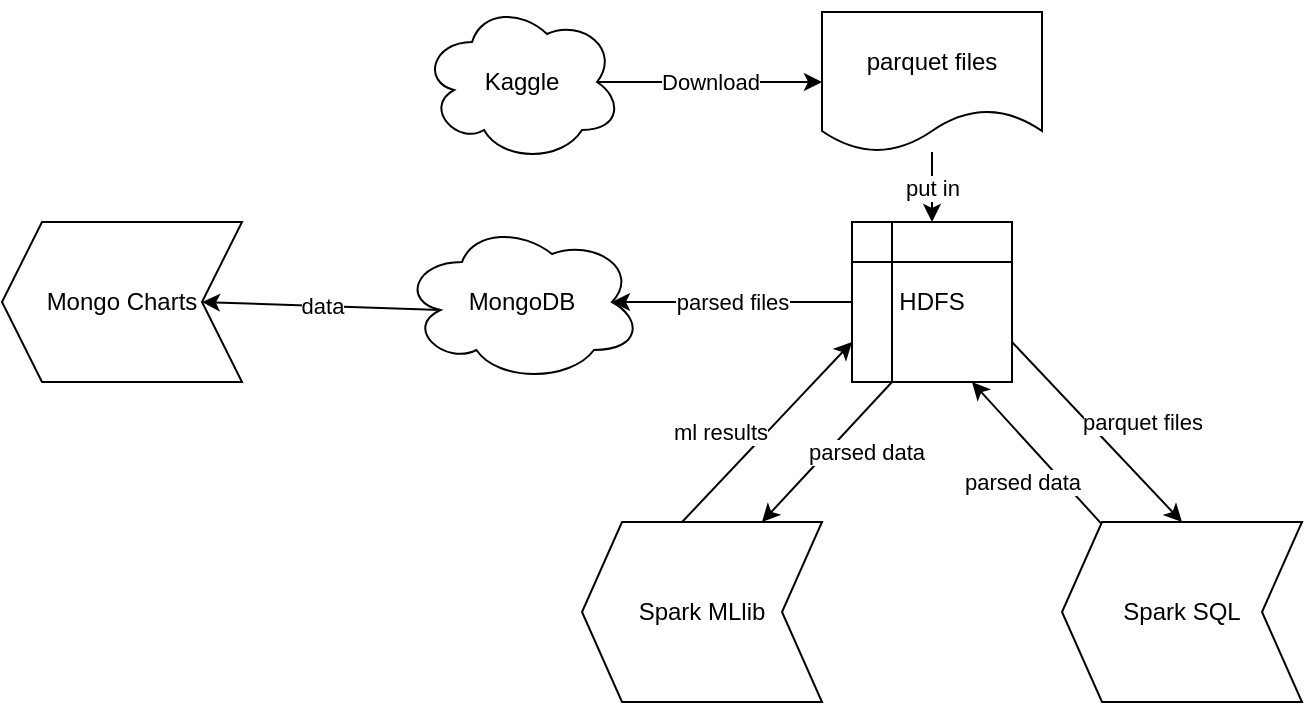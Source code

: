 <mxfile>
    <diagram id="ckF_yRP-cOF9sP-n1kTB" name="Page-1">
        <mxGraphModel dx="2492" dy="695" grid="1" gridSize="10" guides="1" tooltips="1" connect="1" arrows="1" fold="1" page="1" pageScale="1" pageWidth="850" pageHeight="1100" math="0" shadow="0">
            <root>
                <mxCell id="0"/>
                <mxCell id="1" parent="0"/>
                <mxCell id="2" value="Kaggle" style="ellipse;shape=cloud;whiteSpace=wrap;html=1;" parent="1" vertex="1">
                    <mxGeometry x="100" y="10" width="100" height="80" as="geometry"/>
                </mxCell>
                <mxCell id="3" value="Download" style="endArrow=classic;html=1;exitX=0.875;exitY=0.5;exitDx=0;exitDy=0;exitPerimeter=0;entryX=0;entryY=0.5;entryDx=0;entryDy=0;" parent="1" source="2" target="4" edge="1">
                    <mxGeometry width="50" height="50" relative="1" as="geometry">
                        <mxPoint x="680" y="270" as="sourcePoint"/>
                        <mxPoint x="190" y="50" as="targetPoint"/>
                    </mxGeometry>
                </mxCell>
                <mxCell id="4" value="parquet files" style="shape=document;whiteSpace=wrap;html=1;boundedLbl=1;" parent="1" vertex="1">
                    <mxGeometry x="300" y="15" width="110" height="70" as="geometry"/>
                </mxCell>
                <mxCell id="6" value="put in" style="endArrow=classic;html=1;entryX=0.5;entryY=0;entryDx=0;entryDy=0;" parent="1" target="20" edge="1" source="4">
                    <mxGeometry width="50" height="50" relative="1" as="geometry">
                        <mxPoint x="460" y="89.5" as="sourcePoint"/>
                        <mxPoint x="320" y="130" as="targetPoint"/>
                    </mxGeometry>
                </mxCell>
                <mxCell id="22" value="ml results" style="edgeStyle=none;html=1;entryX=0;entryY=0.75;entryDx=0;entryDy=0;exitX=0.583;exitY=1;exitDx=0;exitDy=0;exitPerimeter=0;" parent="1" source="23" target="20" edge="1">
                    <mxGeometry x="-0.275" y="17" relative="1" as="geometry">
                        <mxPoint x="250" y="260" as="sourcePoint"/>
                        <Array as="points"/>
                        <mxPoint x="310" y="200" as="targetPoint"/>
                        <mxPoint y="-1" as="offset"/>
                    </mxGeometry>
                </mxCell>
                <mxCell id="13" value="MongoDB" style="ellipse;shape=cloud;whiteSpace=wrap;html=1;" parent="1" vertex="1">
                    <mxGeometry x="90" y="120" width="120" height="80" as="geometry"/>
                </mxCell>
                <mxCell id="14" value="" style="endArrow=classic;html=1;exitX=0;exitY=0.5;exitDx=0;exitDy=0;entryX=0.875;entryY=0.5;entryDx=0;entryDy=0;entryPerimeter=0;" parent="1" source="20" target="13" edge="1">
                    <mxGeometry relative="1" as="geometry">
                        <mxPoint x="568.7" y="115.65" as="sourcePoint"/>
                        <mxPoint x="600" y="205" as="targetPoint"/>
                        <Array as="points"/>
                    </mxGeometry>
                </mxCell>
                <mxCell id="15" value="parsed files" style="edgeLabel;resizable=0;html=1;align=center;verticalAlign=middle;" parent="14" connectable="0" vertex="1">
                    <mxGeometry relative="1" as="geometry"/>
                </mxCell>
                <mxCell id="20" value="HDFS" style="shape=internalStorage;whiteSpace=wrap;html=1;backgroundOutline=1;" parent="1" vertex="1">
                    <mxGeometry x="315" y="120" width="80" height="80" as="geometry"/>
                </mxCell>
                <mxCell id="23" value="Spark MLlib" style="shape=step;perimeter=stepPerimeter;whiteSpace=wrap;html=1;fixedSize=1;rotation=0;horizontal=1;verticalAlign=middle;textDirection=rtl;direction=west;" parent="1" vertex="1">
                    <mxGeometry x="180" y="270" width="120" height="90" as="geometry"/>
                </mxCell>
                <mxCell id="26" value="Mongo Charts" style="shape=step;perimeter=stepPerimeter;whiteSpace=wrap;html=1;fixedSize=1;rotation=0;horizontal=1;verticalAlign=middle;textDirection=rtl;direction=west;" parent="1" vertex="1">
                    <mxGeometry x="-110" y="120" width="120" height="80" as="geometry"/>
                </mxCell>
                <mxCell id="27" value="data" style="edgeStyle=none;html=1;exitX=0.16;exitY=0.55;exitDx=0;exitDy=0;entryX=0;entryY=0.5;entryDx=0;entryDy=0;exitPerimeter=0;" parent="1" source="13" target="26" edge="1">
                    <mxGeometry relative="1" as="geometry">
                        <mxPoint x="450" y="370" as="sourcePoint"/>
                        <mxPoint x="365.689" y="299.82" as="targetPoint"/>
                        <Array as="points"/>
                    </mxGeometry>
                </mxCell>
                <mxCell id="30" value="Spark SQL" style="shape=step;perimeter=stepPerimeter;whiteSpace=wrap;html=1;fixedSize=1;rotation=0;horizontal=1;verticalAlign=middle;textDirection=rtl;direction=west;" vertex="1" parent="1">
                    <mxGeometry x="420" y="270" width="120" height="90" as="geometry"/>
                </mxCell>
                <mxCell id="32" value="parsed data" style="endArrow=classic;html=1;entryX=0.25;entryY=1;entryDx=0;entryDy=0;exitX=0.25;exitY=1;exitDx=0;exitDy=0;" edge="1" parent="1" source="20" target="23">
                    <mxGeometry x="-0.28" y="14" width="50" height="50" relative="1" as="geometry">
                        <mxPoint x="400" y="380" as="sourcePoint"/>
                        <mxPoint x="450" y="330" as="targetPoint"/>
                        <mxPoint as="offset"/>
                    </mxGeometry>
                </mxCell>
                <mxCell id="33" value="parsed data" style="endArrow=classic;html=1;entryX=0.75;entryY=1;entryDx=0;entryDy=0;" edge="1" parent="1" source="30" target="20">
                    <mxGeometry x="-0.122" y="15" width="50" height="50" relative="1" as="geometry">
                        <mxPoint x="400" y="380" as="sourcePoint"/>
                        <mxPoint x="450" y="330" as="targetPoint"/>
                        <mxPoint as="offset"/>
                    </mxGeometry>
                </mxCell>
                <mxCell id="34" value="parquet files" style="endArrow=classic;html=1;exitX=1;exitY=0.75;exitDx=0;exitDy=0;entryX=0.5;entryY=1;entryDx=0;entryDy=0;" edge="1" parent="1" source="20" target="30">
                    <mxGeometry x="0.191" y="20" width="50" height="50" relative="1" as="geometry">
                        <mxPoint x="400" y="380" as="sourcePoint"/>
                        <mxPoint x="450" y="330" as="targetPoint"/>
                        <mxPoint as="offset"/>
                    </mxGeometry>
                </mxCell>
            </root>
        </mxGraphModel>
    </diagram>
</mxfile>